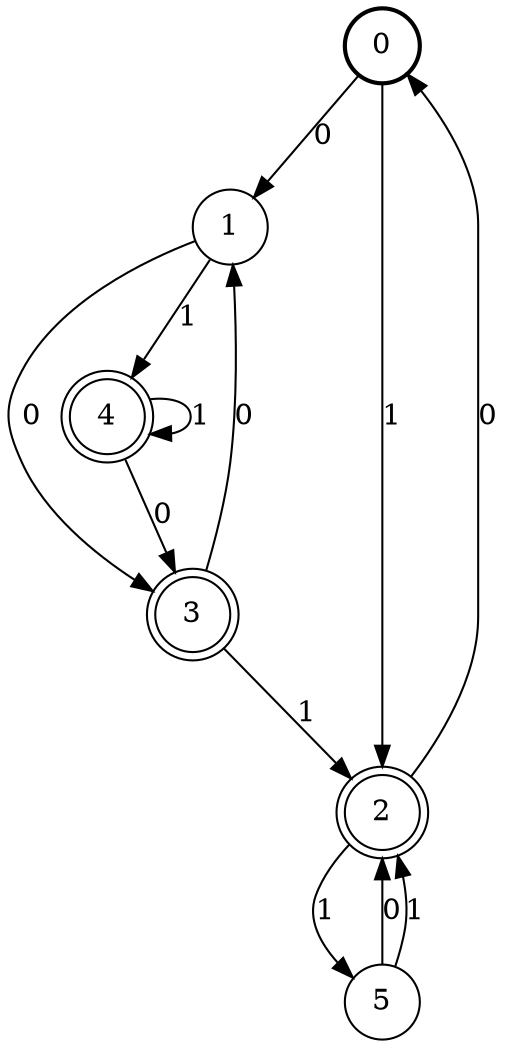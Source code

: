 digraph Automat {
    node [shape = circle];
    0 [style = "bold"];
    0 -> 1 [label = "0"];
    0 -> 2 [label = "1"];
    1 -> 3 [label = "0"];
    1 -> 4 [label = "1"];
    2 [peripheries=2]
    2 -> 0 [label = "0"];
    2 -> 5 [label = "1"];
    3 [peripheries=2]
    3 -> 1 [label = "0"];
    3 -> 2 [label = "1"];
    4 [peripheries=2]
    4 -> 3 [label = "0"];
    4 -> 4 [label = "1"];
    5 -> 2 [label = "0"];
    5 -> 2 [label = "1"];
}
